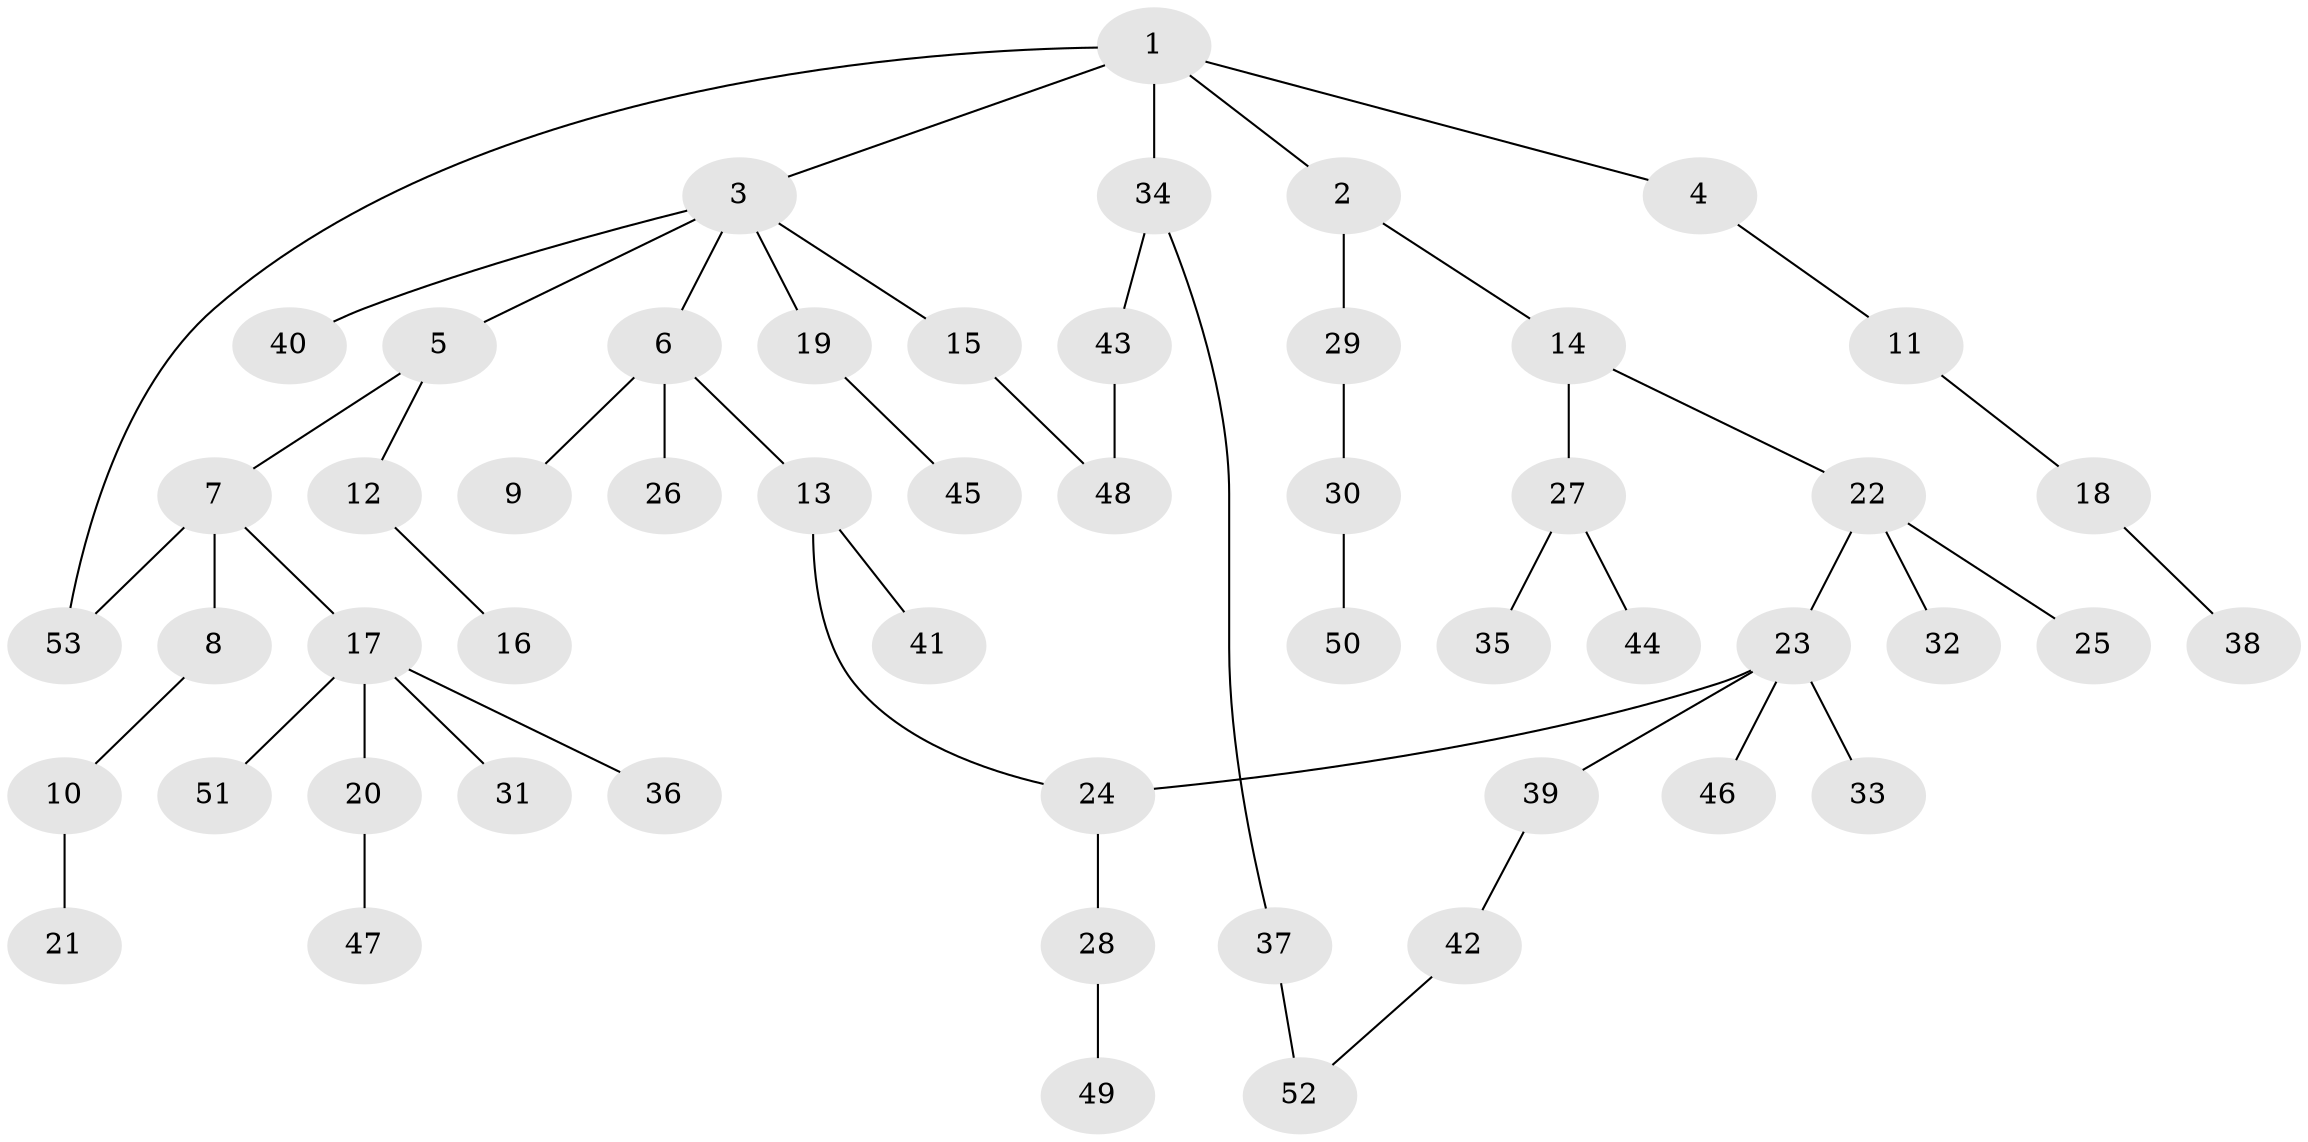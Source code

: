 // coarse degree distribution, {4: 0.0625, 2: 0.3125, 1: 0.375, 3: 0.125, 5: 0.125}
// Generated by graph-tools (version 1.1) at 2025/36/03/04/25 23:36:06]
// undirected, 53 vertices, 56 edges
graph export_dot {
  node [color=gray90,style=filled];
  1;
  2;
  3;
  4;
  5;
  6;
  7;
  8;
  9;
  10;
  11;
  12;
  13;
  14;
  15;
  16;
  17;
  18;
  19;
  20;
  21;
  22;
  23;
  24;
  25;
  26;
  27;
  28;
  29;
  30;
  31;
  32;
  33;
  34;
  35;
  36;
  37;
  38;
  39;
  40;
  41;
  42;
  43;
  44;
  45;
  46;
  47;
  48;
  49;
  50;
  51;
  52;
  53;
  1 -- 2;
  1 -- 3;
  1 -- 4;
  1 -- 34;
  1 -- 53;
  2 -- 14;
  2 -- 29;
  3 -- 5;
  3 -- 6;
  3 -- 15;
  3 -- 19;
  3 -- 40;
  4 -- 11;
  5 -- 7;
  5 -- 12;
  6 -- 9;
  6 -- 13;
  6 -- 26;
  7 -- 8;
  7 -- 17;
  7 -- 53;
  8 -- 10;
  10 -- 21;
  11 -- 18;
  12 -- 16;
  13 -- 24;
  13 -- 41;
  14 -- 22;
  14 -- 27;
  15 -- 48;
  17 -- 20;
  17 -- 31;
  17 -- 36;
  17 -- 51;
  18 -- 38;
  19 -- 45;
  20 -- 47;
  22 -- 23;
  22 -- 25;
  22 -- 32;
  23 -- 33;
  23 -- 39;
  23 -- 46;
  23 -- 24;
  24 -- 28;
  27 -- 35;
  27 -- 44;
  28 -- 49;
  29 -- 30;
  30 -- 50;
  34 -- 37;
  34 -- 43;
  37 -- 52;
  39 -- 42;
  42 -- 52;
  43 -- 48;
}
